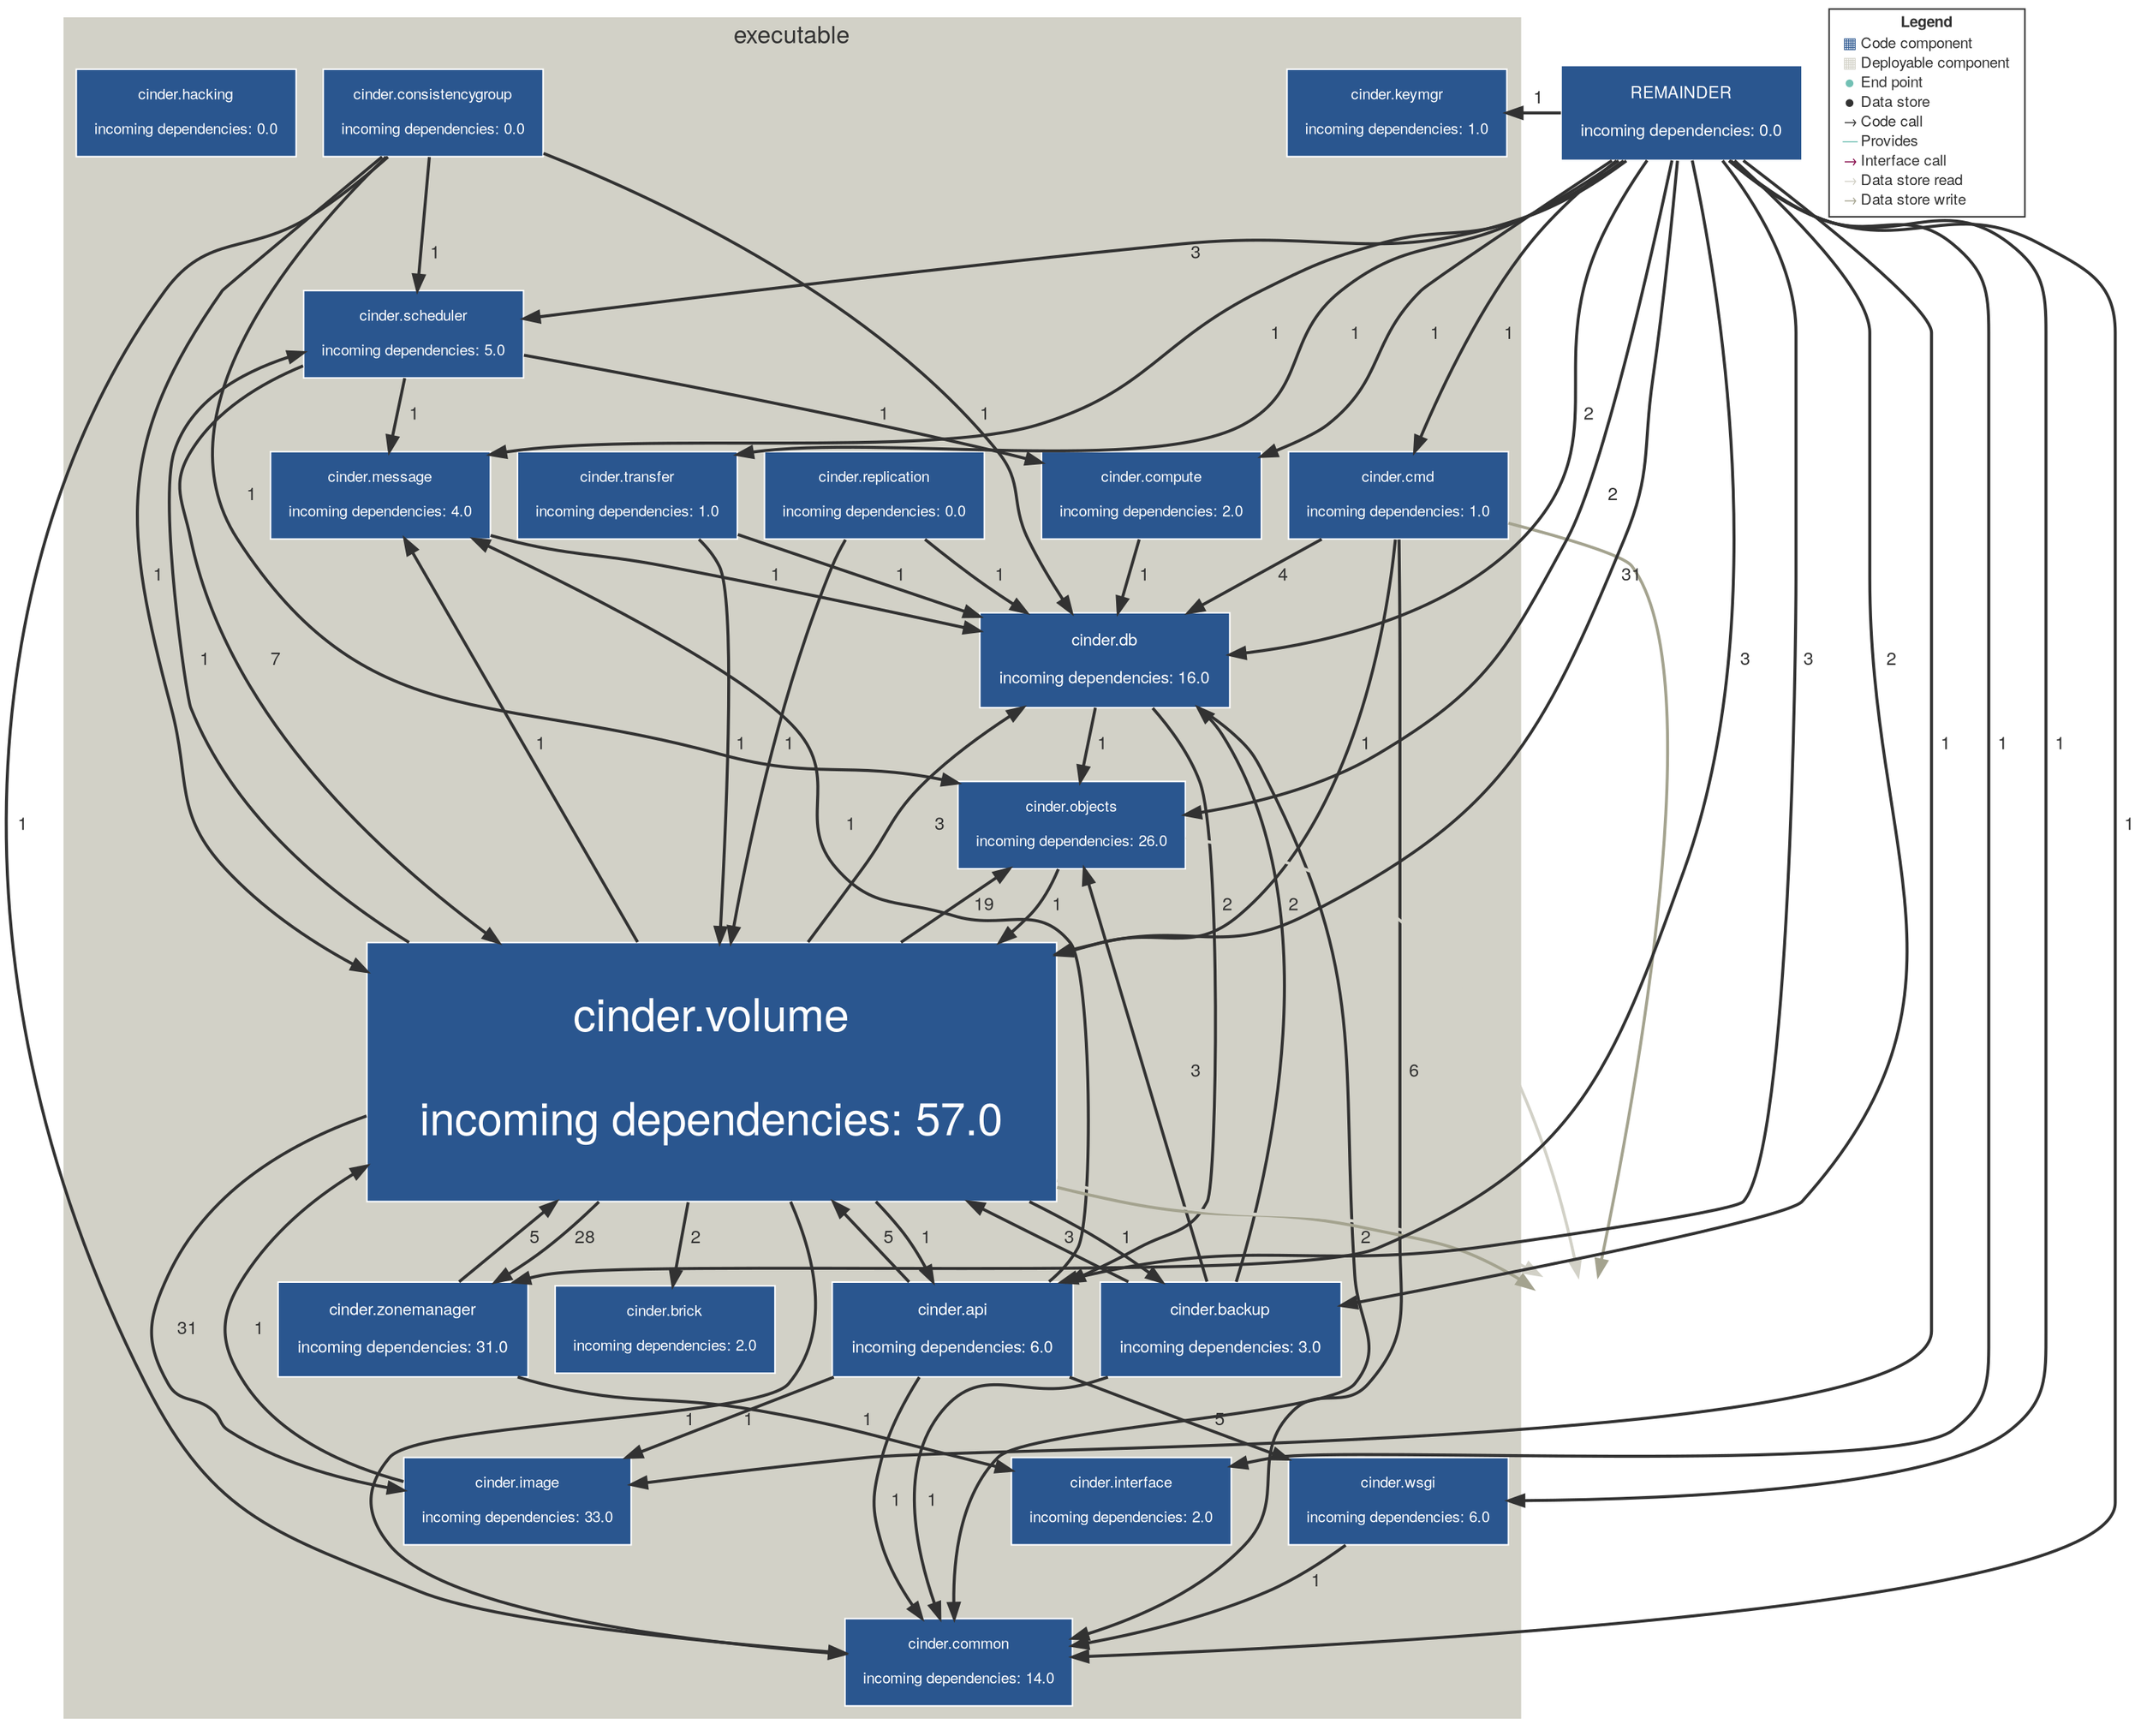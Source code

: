 digraph "Graph" {
compound=true
rankdir=TD
subgraph "cluster-cinder" {
style="filled"
color="#D2D1C7"
fontname="Helvetica Neue"
fontsize="16"
fontcolor="#323232"
label="executable"
"cinder.scheduler@cinder" [ shape="box" style="filled" fillcolor="#2A568F" penwidth="1" color="#FFFFFF" fontname="Helvetica Neue" fontcolor="#FFFFFF" fontsize="10" margin="0.16" label="cinder.scheduler

incoming dependencies: 5.0" ]
"cinder.db@cinder" [ shape="box" style="filled" fillcolor="#2A568F" penwidth="1" color="#FFFFFF" fontname="Helvetica Neue" fontcolor="#FFFFFF" fontsize="11" margin="0.176" label="cinder.db

incoming dependencies: 16.0" ]
"cinder.message@cinder" [ shape="box" style="filled" fillcolor="#2A568F" penwidth="1" color="#FFFFFF" fontname="Helvetica Neue" fontcolor="#FFFFFF" fontsize="10" margin="0.16" label="cinder.message

incoming dependencies: 4.0" ]
"cinder.cmd@cinder" [ shape="box" style="filled" fillcolor="#2A568F" penwidth="1" color="#FFFFFF" fontname="Helvetica Neue" fontcolor="#FFFFFF" fontsize="10" margin="0.16" label="cinder.cmd

incoming dependencies: 1.0" ]
"cinder.transfer@cinder" [ shape="box" style="filled" fillcolor="#2A568F" penwidth="1" color="#FFFFFF" fontname="Helvetica Neue" fontcolor="#FFFFFF" fontsize="10" margin="0.16" label="cinder.transfer

incoming dependencies: 1.0" ]
"cinder.keymgr@cinder" [ shape="box" style="filled" fillcolor="#2A568F" penwidth="1" color="#FFFFFF" fontname="Helvetica Neue" fontcolor="#FFFFFF" fontsize="10" margin="0.16" label="cinder.keymgr

incoming dependencies: 1.0" ]
"cinder.wsgi@cinder" [ shape="box" style="filled" fillcolor="#2A568F" penwidth="1" color="#FFFFFF" fontname="Helvetica Neue" fontcolor="#FFFFFF" fontsize="10" margin="0.16" label="cinder.wsgi

incoming dependencies: 6.0" ]
"cinder.objects@cinder" [ shape="box" style="filled" fillcolor="#2A568F" penwidth="1" color="#FFFFFF" fontname="Helvetica Neue" fontcolor="#FFFFFF" fontsize="10" margin="0.16" label="cinder.objects

incoming dependencies: 26.0" ]
"cinder.replication@cinder" [ shape="box" style="filled" fillcolor="#2A568F" penwidth="1" color="#FFFFFF" fontname="Helvetica Neue" fontcolor="#FFFFFF" fontsize="10" margin="0.16" label="cinder.replication

incoming dependencies: 0.0" ]
"cinder.common@cinder" [ shape="box" style="filled" fillcolor="#2A568F" penwidth="1" color="#FFFFFF" fontname="Helvetica Neue" fontcolor="#FFFFFF" fontsize="10" margin="0.16" label="cinder.common

incoming dependencies: 14.0" ]
"cinder.compute@cinder" [ shape="box" style="filled" fillcolor="#2A568F" penwidth="1" color="#FFFFFF" fontname="Helvetica Neue" fontcolor="#FFFFFF" fontsize="10" margin="0.16" label="cinder.compute

incoming dependencies: 2.0" ]
"cinder.interface@cinder" [ shape="box" style="filled" fillcolor="#2A568F" penwidth="1" color="#FFFFFF" fontname="Helvetica Neue" fontcolor="#FFFFFF" fontsize="10" margin="0.16" label="cinder.interface

incoming dependencies: 2.0" ]
"cinder.zonemanager@cinder" [ shape="box" style="filled" fillcolor="#2A568F" penwidth="1" color="#FFFFFF" fontname="Helvetica Neue" fontcolor="#FFFFFF" fontsize="11" margin="0.176" label="cinder.zonemanager

incoming dependencies: 31.0" ]
"cinder.api@cinder" [ shape="box" style="filled" fillcolor="#2A568F" penwidth="1" color="#FFFFFF" fontname="Helvetica Neue" fontcolor="#FFFFFF" fontsize="11" margin="0.176" label="cinder.api

incoming dependencies: 6.0" ]
"cinder.consistencygroup@cinder" [ shape="box" style="filled" fillcolor="#2A568F" penwidth="1" color="#FFFFFF" fontname="Helvetica Neue" fontcolor="#FFFFFF" fontsize="10" margin="0.16" label="cinder.consistencygroup

incoming dependencies: 0.0" ]
"cinder.hacking@cinder" [ shape="box" style="filled" fillcolor="#2A568F" penwidth="1" color="#FFFFFF" fontname="Helvetica Neue" fontcolor="#FFFFFF" fontsize="10" margin="0.16" label="cinder.hacking

incoming dependencies: 0.0" ]
"cinder.backup@cinder" [ shape="box" style="filled" fillcolor="#2A568F" penwidth="1" color="#FFFFFF" fontname="Helvetica Neue" fontcolor="#FFFFFF" fontsize="11" margin="0.176" label="cinder.backup

incoming dependencies: 3.0" ]
"cinder.volume@cinder" [ shape="box" style="filled" fillcolor="#2A568F" penwidth="1" color="#FFFFFF" fontname="Helvetica Neue" fontcolor="#FFFFFF" fontsize="30" margin="0.48" label="cinder.volume

incoming dependencies: 57.0" ]
"cinder.image@cinder" [ shape="box" style="filled" fillcolor="#2A568F" penwidth="1" color="#FFFFFF" fontname="Helvetica Neue" fontcolor="#FFFFFF" fontsize="10" margin="0.16" label="cinder.image

incoming dependencies: 33.0" ]
"cinder.brick@cinder" [ shape="box" style="filled" fillcolor="#2A568F" penwidth="1" color="#FFFFFF" fontname="Helvetica Neue" fontcolor="#FFFFFF" fontsize="10" margin="0.16" label="cinder.brick

incoming dependencies: 2.0" ]
}
"631f5dd6-8beb-4802-bcf5-10217a854288@NOT_DEPLOYED" [ shape="box" penwidth="0" fontname="Helvetica Neue" fontcolor="#323232" fontsize="16" image="icon-datastore.png" width="1.000" height="1.000" fixedsize="true" label="" ]
"REMAINDER@NOT_DEPLOYED" [ shape="box" style="filled" fillcolor="#2A568F" penwidth="1" color="#FFFFFF" fontname="Helvetica Neue" fontcolor="#FFFFFF" fontsize="11" margin="0.176" label="REMAINDER

incoming dependencies: 0.0" ]
"cinder.scheduler@cinder" -> "cinder.message@cinder" [ penwidth="2" color="#323232" fontcolor="#323232" fontname="Helvetica Neue" fontsize="12" label="  1" ]
"cinder.scheduler@cinder" -> "cinder.compute@cinder" [ penwidth="2" color="#323232" fontcolor="#323232" fontname="Helvetica Neue" fontsize="12" label="  1" ]
"cinder.scheduler@cinder" -> "cinder.volume@cinder" [ penwidth="2" color="#323232" fontcolor="#323232" fontname="Helvetica Neue" fontsize="12" label="  7" ]
"cinder.db@cinder" -> "cinder.objects@cinder" [ penwidth="2" color="#323232" fontcolor="#323232" fontname="Helvetica Neue" fontsize="12" label="  1" ]
"cinder.db@cinder" -> "cinder.common@cinder" [ penwidth="2" color="#323232" fontcolor="#323232" fontname="Helvetica Neue" fontsize="12" label="  2" ]
"cinder.db@cinder" -> "cinder.api@cinder" [ penwidth="2" color="#323232" fontcolor="#323232" fontname="Helvetica Neue" fontsize="12" label="  2" ]
"cinder.message@cinder" -> "cinder.db@cinder" [ penwidth="2" color="#323232" fontcolor="#323232" fontname="Helvetica Neue" fontsize="12" label="  1" ]
"cinder.cmd@cinder" -> "cinder.db@cinder" [ penwidth="2" color="#323232" fontcolor="#323232" fontname="Helvetica Neue" fontsize="12" label="  4" ]
"cinder.cmd@cinder" -> "cinder.common@cinder" [ penwidth="2" color="#323232" fontcolor="#323232" fontname="Helvetica Neue" fontsize="12" label="  6" ]
"cinder.cmd@cinder" -> "cinder.volume@cinder" [ penwidth="2" color="#323232" fontcolor="#323232" fontname="Helvetica Neue" fontsize="12" label="  1" ]
"cinder.cmd@cinder" -> "631f5dd6-8beb-4802-bcf5-10217a854288@NOT_DEPLOYED" [ penwidth="2" color="#A4A38F" fontcolor="#A4A38F" fontname="Helvetica Neue" fontsize="12" label="" ]
"cinder.transfer@cinder" -> "cinder.db@cinder" [ penwidth="2" color="#323232" fontcolor="#323232" fontname="Helvetica Neue" fontsize="12" label="  1" ]
"cinder.transfer@cinder" -> "cinder.volume@cinder" [ penwidth="2" color="#323232" fontcolor="#323232" fontname="Helvetica Neue" fontsize="12" label="  1" ]
"cinder.wsgi@cinder" -> "cinder.common@cinder" [ penwidth="2" color="#323232" fontcolor="#323232" fontname="Helvetica Neue" fontsize="12" label="  1" ]
"cinder.objects@cinder" -> "cinder.volume@cinder" [ penwidth="2" color="#323232" fontcolor="#323232" fontname="Helvetica Neue" fontsize="12" label="  1" ]
"cinder.objects@cinder" -> "631f5dd6-8beb-4802-bcf5-10217a854288@NOT_DEPLOYED" [ penwidth="2" color="#D2D1C7" fontcolor="#D2D1C7" fontname="Helvetica Neue" fontsize="12" label="" ]
"cinder.replication@cinder" -> "cinder.db@cinder" [ penwidth="2" color="#323232" fontcolor="#323232" fontname="Helvetica Neue" fontsize="12" label="  1" ]
"cinder.replication@cinder" -> "cinder.volume@cinder" [ penwidth="2" color="#323232" fontcolor="#323232" fontname="Helvetica Neue" fontsize="12" label="  1" ]
"cinder.compute@cinder" -> "cinder.db@cinder" [ penwidth="2" color="#323232" fontcolor="#323232" fontname="Helvetica Neue" fontsize="12" label="  1" ]
"cinder.zonemanager@cinder" -> "cinder.interface@cinder" [ penwidth="2" color="#323232" fontcolor="#323232" fontname="Helvetica Neue" fontsize="12" label="  1" ]
"cinder.zonemanager@cinder" -> "cinder.volume@cinder" [ penwidth="2" color="#323232" fontcolor="#323232" fontname="Helvetica Neue" fontsize="12" label="  5" ]
"cinder.api@cinder" -> "cinder.message@cinder" [ penwidth="2" color="#323232" fontcolor="#323232" fontname="Helvetica Neue" fontsize="12" label="  1" ]
"cinder.api@cinder" -> "cinder.wsgi@cinder" [ penwidth="2" color="#323232" fontcolor="#323232" fontname="Helvetica Neue" fontsize="12" label="  5" ]
"cinder.api@cinder" -> "cinder.common@cinder" [ penwidth="2" color="#323232" fontcolor="#323232" fontname="Helvetica Neue" fontsize="12" label="  1" ]
"cinder.api@cinder" -> "cinder.volume@cinder" [ penwidth="2" color="#323232" fontcolor="#323232" fontname="Helvetica Neue" fontsize="12" label="  5" ]
"cinder.api@cinder" -> "cinder.image@cinder" [ penwidth="2" color="#323232" fontcolor="#323232" fontname="Helvetica Neue" fontsize="12" label="  1" ]
"cinder.consistencygroup@cinder" -> "cinder.scheduler@cinder" [ penwidth="2" color="#323232" fontcolor="#323232" fontname="Helvetica Neue" fontsize="12" label="  1" ]
"cinder.consistencygroup@cinder" -> "cinder.db@cinder" [ penwidth="2" color="#323232" fontcolor="#323232" fontname="Helvetica Neue" fontsize="12" label="  1" ]
"cinder.consistencygroup@cinder" -> "cinder.objects@cinder" [ penwidth="2" color="#323232" fontcolor="#323232" fontname="Helvetica Neue" fontsize="12" label="  1" ]
"cinder.consistencygroup@cinder" -> "cinder.common@cinder" [ penwidth="2" color="#323232" fontcolor="#323232" fontname="Helvetica Neue" fontsize="12" label="  1" ]
"cinder.consistencygroup@cinder" -> "cinder.volume@cinder" [ penwidth="2" color="#323232" fontcolor="#323232" fontname="Helvetica Neue" fontsize="12" label="  1" ]
"cinder.backup@cinder" -> "cinder.db@cinder" [ penwidth="2" color="#323232" fontcolor="#323232" fontname="Helvetica Neue" fontsize="12" label="  2" ]
"cinder.backup@cinder" -> "cinder.objects@cinder" [ penwidth="2" color="#323232" fontcolor="#323232" fontname="Helvetica Neue" fontsize="12" label="  3" ]
"cinder.backup@cinder" -> "cinder.common@cinder" [ penwidth="2" color="#323232" fontcolor="#323232" fontname="Helvetica Neue" fontsize="12" label="  1" ]
"cinder.backup@cinder" -> "cinder.volume@cinder" [ penwidth="2" color="#323232" fontcolor="#323232" fontname="Helvetica Neue" fontsize="12" label="  3" ]
"cinder.volume@cinder" -> "cinder.scheduler@cinder" [ penwidth="2" color="#323232" fontcolor="#323232" fontname="Helvetica Neue" fontsize="12" label="  1" ]
"cinder.volume@cinder" -> "cinder.db@cinder" [ penwidth="2" color="#323232" fontcolor="#323232" fontname="Helvetica Neue" fontsize="12" label="  3" ]
"cinder.volume@cinder" -> "cinder.message@cinder" [ penwidth="2" color="#323232" fontcolor="#323232" fontname="Helvetica Neue" fontsize="12" label="  1" ]
"cinder.volume@cinder" -> "cinder.objects@cinder" [ penwidth="2" color="#323232" fontcolor="#323232" fontname="Helvetica Neue" fontsize="12" label="  19" ]
"cinder.volume@cinder" -> "cinder.common@cinder" [ penwidth="2" color="#323232" fontcolor="#323232" fontname="Helvetica Neue" fontsize="12" label="  1" ]
"cinder.volume@cinder" -> "cinder.zonemanager@cinder" [ penwidth="2" color="#323232" fontcolor="#323232" fontname="Helvetica Neue" fontsize="12" label="  28" ]
"cinder.volume@cinder" -> "cinder.api@cinder" [ penwidth="2" color="#323232" fontcolor="#323232" fontname="Helvetica Neue" fontsize="12" label="  1" ]
"cinder.volume@cinder" -> "cinder.backup@cinder" [ penwidth="2" color="#323232" fontcolor="#323232" fontname="Helvetica Neue" fontsize="12" label="  1" ]
"cinder.volume@cinder" -> "cinder.image@cinder" [ penwidth="2" color="#323232" fontcolor="#323232" fontname="Helvetica Neue" fontsize="12" label="  31" ]
"cinder.volume@cinder" -> "cinder.brick@cinder" [ penwidth="2" color="#323232" fontcolor="#323232" fontname="Helvetica Neue" fontsize="12" label="  2" ]
"cinder.volume@cinder" -> "631f5dd6-8beb-4802-bcf5-10217a854288@NOT_DEPLOYED" [ penwidth="2" color="#A4A38F" fontcolor="#A4A38F" fontname="Helvetica Neue" fontsize="12" label="" ]
"cinder.volume@cinder" -> "631f5dd6-8beb-4802-bcf5-10217a854288@NOT_DEPLOYED" [ penwidth="2" color="#D2D1C7" fontcolor="#D2D1C7" fontname="Helvetica Neue" fontsize="12" label="" ]
"cinder.image@cinder" -> "cinder.volume@cinder" [ penwidth="2" color="#323232" fontcolor="#323232" fontname="Helvetica Neue" fontsize="12" label="  1" ]
"REMAINDER@NOT_DEPLOYED" -> "cinder.scheduler@cinder" [ penwidth="2" color="#323232" fontcolor="#323232" fontname="Helvetica Neue" fontsize="12" label="  3" ]
"REMAINDER@NOT_DEPLOYED" -> "cinder.db@cinder" [ penwidth="2" color="#323232" fontcolor="#323232" fontname="Helvetica Neue" fontsize="12" label="  2" ]
"REMAINDER@NOT_DEPLOYED" -> "cinder.message@cinder" [ penwidth="2" color="#323232" fontcolor="#323232" fontname="Helvetica Neue" fontsize="12" label="  1" ]
"REMAINDER@NOT_DEPLOYED" -> "cinder.cmd@cinder" [ penwidth="2" color="#323232" fontcolor="#323232" fontname="Helvetica Neue" fontsize="12" label="  1" ]
"REMAINDER@NOT_DEPLOYED" -> "cinder.transfer@cinder" [ penwidth="2" color="#323232" fontcolor="#323232" fontname="Helvetica Neue" fontsize="12" label="  1" ]
"REMAINDER@NOT_DEPLOYED" -> "cinder.keymgr@cinder" [ penwidth="2" color="#323232" fontcolor="#323232" fontname="Helvetica Neue" fontsize="12" label="  1" ]
"REMAINDER@NOT_DEPLOYED" -> "cinder.wsgi@cinder" [ penwidth="2" color="#323232" fontcolor="#323232" fontname="Helvetica Neue" fontsize="12" label="  1" ]
"REMAINDER@NOT_DEPLOYED" -> "cinder.objects@cinder" [ penwidth="2" color="#323232" fontcolor="#323232" fontname="Helvetica Neue" fontsize="12" label="  2" ]
"REMAINDER@NOT_DEPLOYED" -> "cinder.common@cinder" [ penwidth="2" color="#323232" fontcolor="#323232" fontname="Helvetica Neue" fontsize="12" label="  1" ]
"REMAINDER@NOT_DEPLOYED" -> "cinder.compute@cinder" [ penwidth="2" color="#323232" fontcolor="#323232" fontname="Helvetica Neue" fontsize="12" label="  1" ]
"REMAINDER@NOT_DEPLOYED" -> "cinder.interface@cinder" [ penwidth="2" color="#323232" fontcolor="#323232" fontname="Helvetica Neue" fontsize="12" label="  1" ]
"REMAINDER@NOT_DEPLOYED" -> "cinder.zonemanager@cinder" [ penwidth="2" color="#323232" fontcolor="#323232" fontname="Helvetica Neue" fontsize="12" label="  3" ]
"REMAINDER@NOT_DEPLOYED" -> "cinder.api@cinder" [ penwidth="2" color="#323232" fontcolor="#323232" fontname="Helvetica Neue" fontsize="12" label="  3" ]
"REMAINDER@NOT_DEPLOYED" -> "cinder.backup@cinder" [ penwidth="2" color="#323232" fontcolor="#323232" fontname="Helvetica Neue" fontsize="12" label="  2" ]
"REMAINDER@NOT_DEPLOYED" -> "cinder.volume@cinder" [ penwidth="2" color="#323232" fontcolor="#323232" fontname="Helvetica Neue" fontsize="12" label="  31" ]
"REMAINDER@NOT_DEPLOYED" -> "cinder.image@cinder" [ penwidth="2" color="#323232" fontcolor="#323232" fontname="Helvetica Neue" fontsize="12" label="  1" ]
"LEGEND" [ shape="box" style="filled" fillcolor="#FFFFFF" penwidth="1" color="#323232" fontname="Helvetica Neue" fontcolor="#323232" fontsize="10" label=<<TABLE BORDER="0" CELLPADDING="1" CELLSPACING="0">
<TR><TD COLSPAN="2"><B>Legend</B></TD></TR>
<TR><TD><FONT COLOR="#2A568F">&#9638;</FONT></TD><TD ALIGN="left">Code component</TD></TR>
<TR><TD><FONT COLOR="#D2D1C7">&#9638;</FONT></TD><TD ALIGN="left">Deployable component</TD></TR>
<TR><TD><FONT COLOR="#72C0B4">&#9679;</FONT></TD><TD ALIGN="left">End point</TD></TR>
<TR><TD><FONT COLOR="#323232">&#9679;</FONT></TD><TD ALIGN="left">Data store</TD></TR>
<TR><TD><FONT COLOR="#323232">&rarr;</FONT></TD><TD ALIGN="left">Code call</TD></TR>
<TR><TD><FONT COLOR="#72C0B4">&#8212;</FONT></TD><TD ALIGN="left">Provides</TD></TR>
<TR><TD><FONT COLOR="#820445">&rarr;</FONT></TD><TD ALIGN="left">Interface call</TD></TR>
<TR><TD><FONT COLOR="#D2D1C7">&rarr;</FONT></TD><TD ALIGN="left">Data store read</TD></TR>
<TR><TD><FONT COLOR="#A4A38F">&rarr;</FONT></TD><TD ALIGN="left">Data store write</TD></TR>
</TABLE>
>  ]
}
